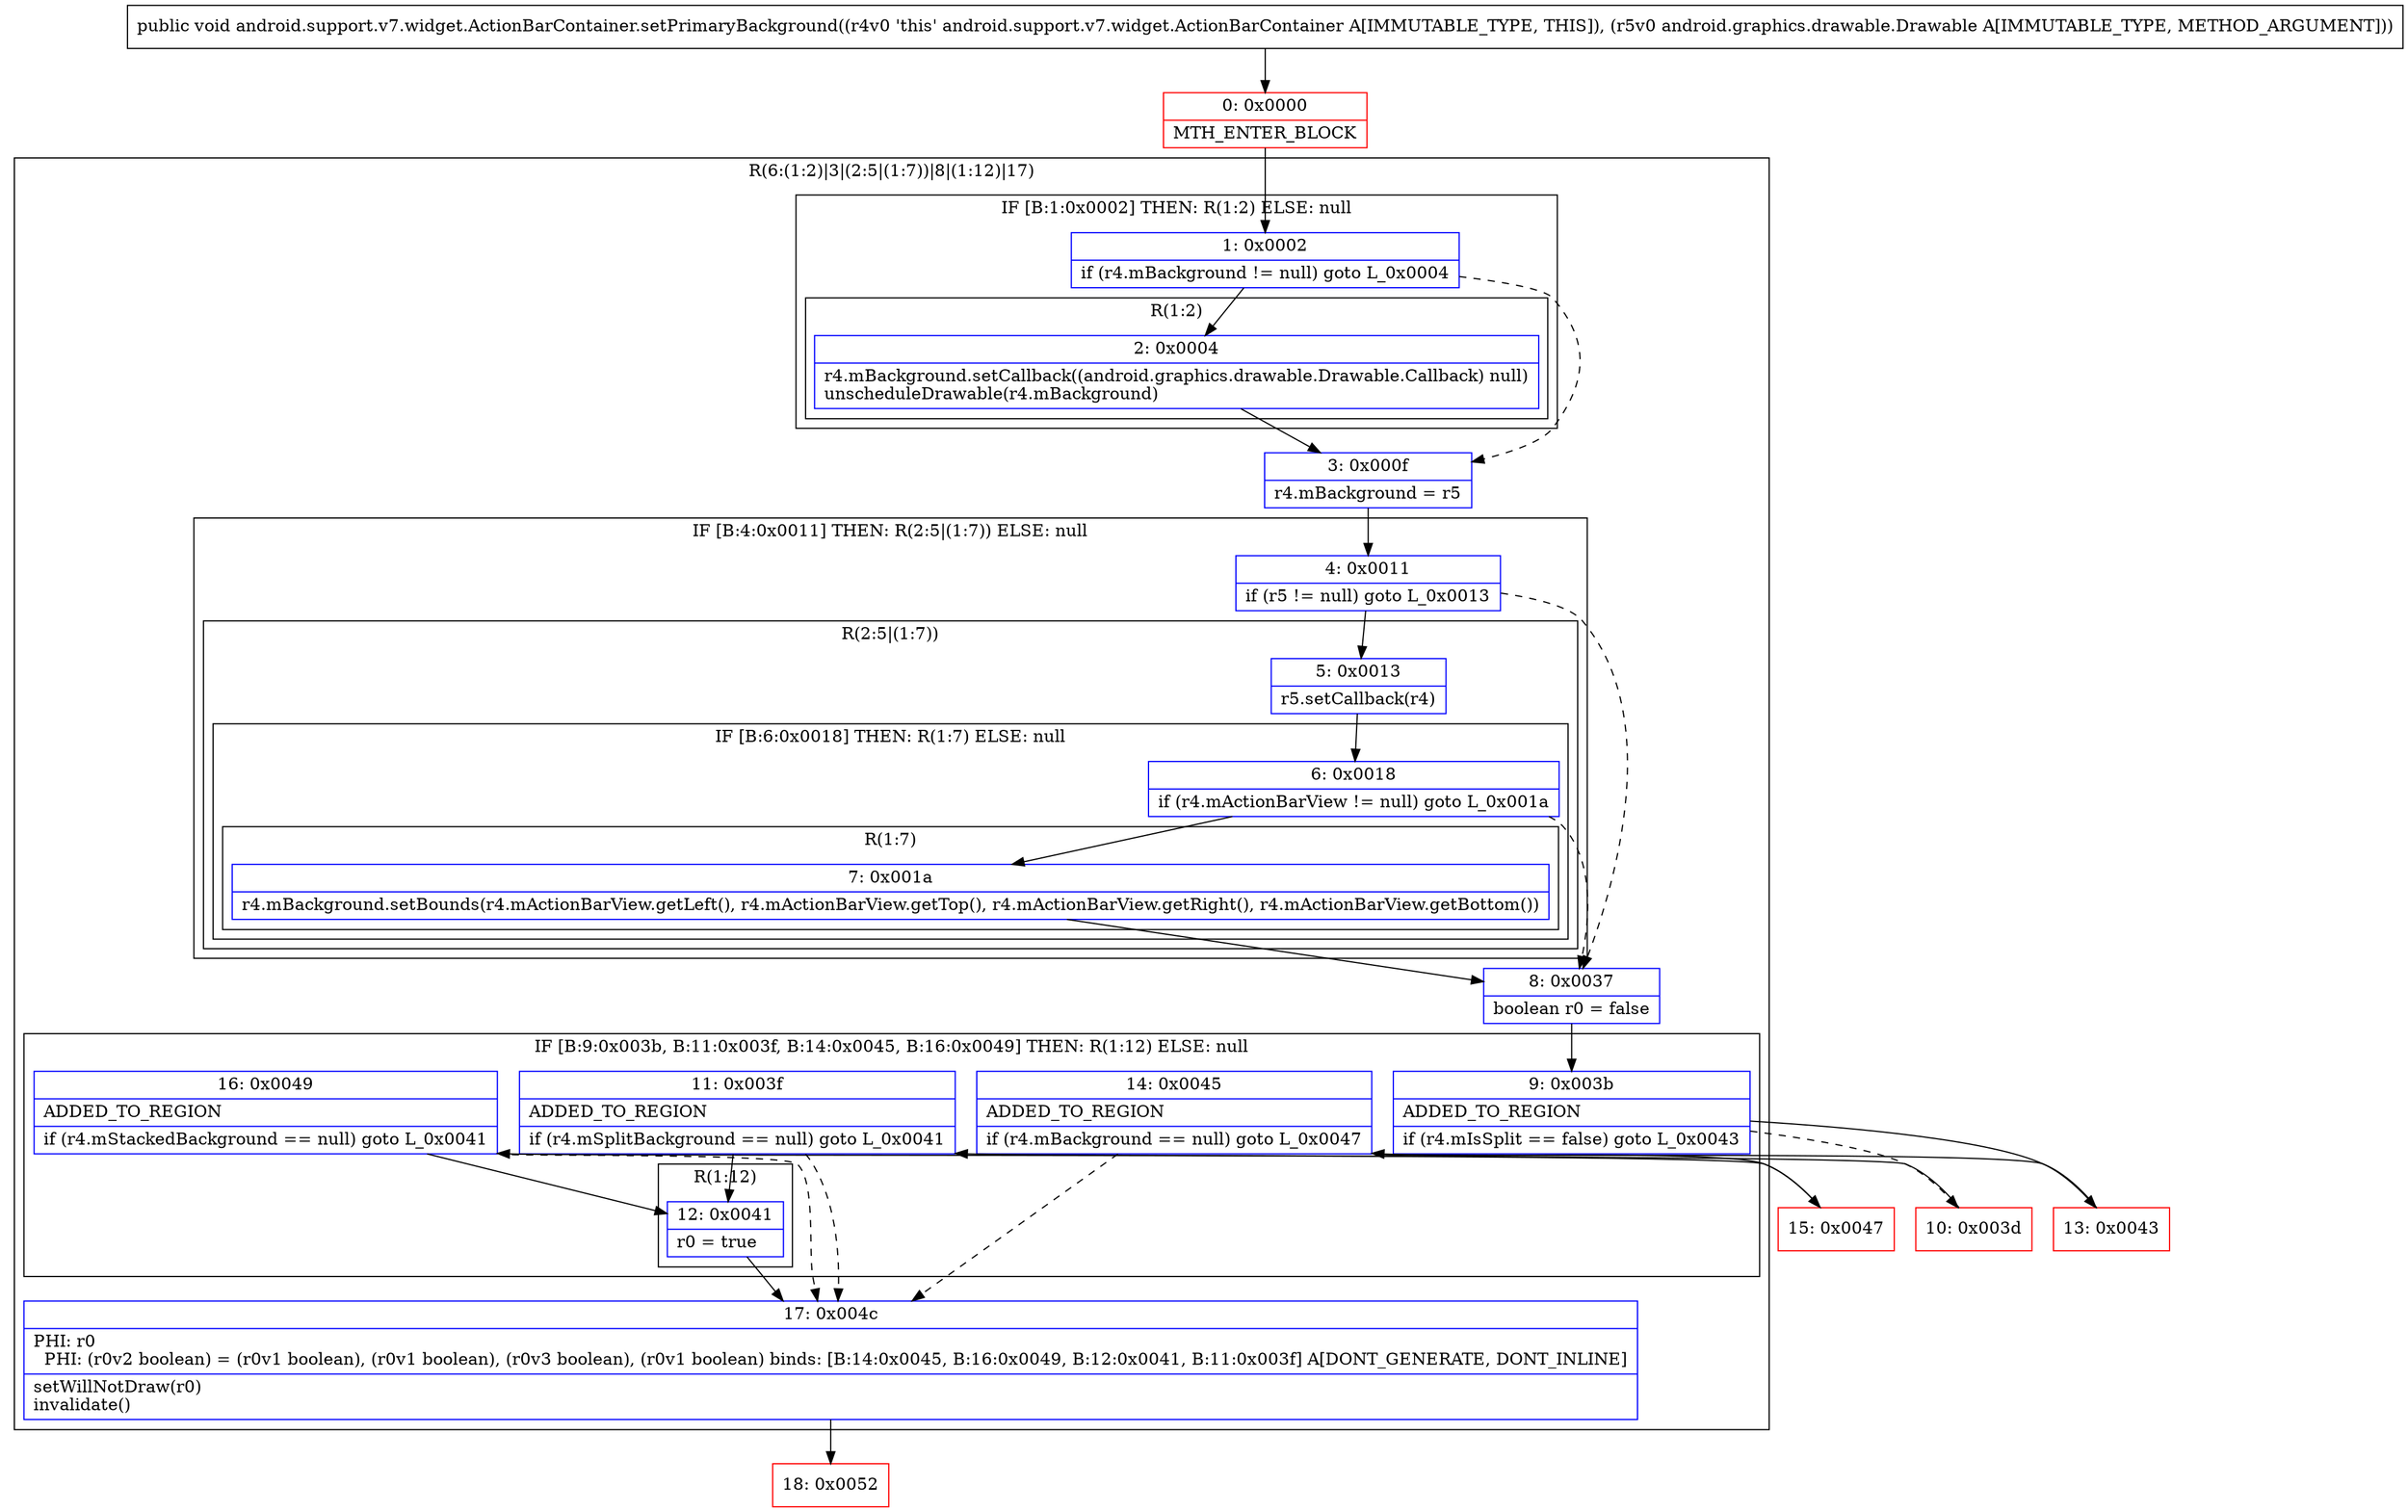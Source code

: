 digraph "CFG forandroid.support.v7.widget.ActionBarContainer.setPrimaryBackground(Landroid\/graphics\/drawable\/Drawable;)V" {
subgraph cluster_Region_265196010 {
label = "R(6:(1:2)|3|(2:5|(1:7))|8|(1:12)|17)";
node [shape=record,color=blue];
subgraph cluster_IfRegion_882589159 {
label = "IF [B:1:0x0002] THEN: R(1:2) ELSE: null";
node [shape=record,color=blue];
Node_1 [shape=record,label="{1\:\ 0x0002|if (r4.mBackground != null) goto L_0x0004\l}"];
subgraph cluster_Region_316993599 {
label = "R(1:2)";
node [shape=record,color=blue];
Node_2 [shape=record,label="{2\:\ 0x0004|r4.mBackground.setCallback((android.graphics.drawable.Drawable.Callback) null)\lunscheduleDrawable(r4.mBackground)\l}"];
}
}
Node_3 [shape=record,label="{3\:\ 0x000f|r4.mBackground = r5\l}"];
subgraph cluster_IfRegion_163163829 {
label = "IF [B:4:0x0011] THEN: R(2:5|(1:7)) ELSE: null";
node [shape=record,color=blue];
Node_4 [shape=record,label="{4\:\ 0x0011|if (r5 != null) goto L_0x0013\l}"];
subgraph cluster_Region_1285504353 {
label = "R(2:5|(1:7))";
node [shape=record,color=blue];
Node_5 [shape=record,label="{5\:\ 0x0013|r5.setCallback(r4)\l}"];
subgraph cluster_IfRegion_554059024 {
label = "IF [B:6:0x0018] THEN: R(1:7) ELSE: null";
node [shape=record,color=blue];
Node_6 [shape=record,label="{6\:\ 0x0018|if (r4.mActionBarView != null) goto L_0x001a\l}"];
subgraph cluster_Region_349584391 {
label = "R(1:7)";
node [shape=record,color=blue];
Node_7 [shape=record,label="{7\:\ 0x001a|r4.mBackground.setBounds(r4.mActionBarView.getLeft(), r4.mActionBarView.getTop(), r4.mActionBarView.getRight(), r4.mActionBarView.getBottom())\l}"];
}
}
}
}
Node_8 [shape=record,label="{8\:\ 0x0037|boolean r0 = false\l}"];
subgraph cluster_IfRegion_1348400174 {
label = "IF [B:9:0x003b, B:11:0x003f, B:14:0x0045, B:16:0x0049] THEN: R(1:12) ELSE: null";
node [shape=record,color=blue];
Node_9 [shape=record,label="{9\:\ 0x003b|ADDED_TO_REGION\l|if (r4.mIsSplit == false) goto L_0x0043\l}"];
Node_11 [shape=record,label="{11\:\ 0x003f|ADDED_TO_REGION\l|if (r4.mSplitBackground == null) goto L_0x0041\l}"];
Node_14 [shape=record,label="{14\:\ 0x0045|ADDED_TO_REGION\l|if (r4.mBackground == null) goto L_0x0047\l}"];
Node_16 [shape=record,label="{16\:\ 0x0049|ADDED_TO_REGION\l|if (r4.mStackedBackground == null) goto L_0x0041\l}"];
subgraph cluster_Region_709870919 {
label = "R(1:12)";
node [shape=record,color=blue];
Node_12 [shape=record,label="{12\:\ 0x0041|r0 = true\l}"];
}
}
Node_17 [shape=record,label="{17\:\ 0x004c|PHI: r0 \l  PHI: (r0v2 boolean) = (r0v1 boolean), (r0v1 boolean), (r0v3 boolean), (r0v1 boolean) binds: [B:14:0x0045, B:16:0x0049, B:12:0x0041, B:11:0x003f] A[DONT_GENERATE, DONT_INLINE]\l|setWillNotDraw(r0)\linvalidate()\l}"];
}
Node_0 [shape=record,color=red,label="{0\:\ 0x0000|MTH_ENTER_BLOCK\l}"];
Node_10 [shape=record,color=red,label="{10\:\ 0x003d}"];
Node_13 [shape=record,color=red,label="{13\:\ 0x0043}"];
Node_15 [shape=record,color=red,label="{15\:\ 0x0047}"];
Node_18 [shape=record,color=red,label="{18\:\ 0x0052}"];
MethodNode[shape=record,label="{public void android.support.v7.widget.ActionBarContainer.setPrimaryBackground((r4v0 'this' android.support.v7.widget.ActionBarContainer A[IMMUTABLE_TYPE, THIS]), (r5v0 android.graphics.drawable.Drawable A[IMMUTABLE_TYPE, METHOD_ARGUMENT])) }"];
MethodNode -> Node_0;
Node_1 -> Node_2;
Node_1 -> Node_3[style=dashed];
Node_2 -> Node_3;
Node_3 -> Node_4;
Node_4 -> Node_5;
Node_4 -> Node_8[style=dashed];
Node_5 -> Node_6;
Node_6 -> Node_7;
Node_6 -> Node_8[style=dashed];
Node_7 -> Node_8;
Node_8 -> Node_9;
Node_9 -> Node_10[style=dashed];
Node_9 -> Node_13;
Node_11 -> Node_12;
Node_11 -> Node_17[style=dashed];
Node_14 -> Node_15;
Node_14 -> Node_17[style=dashed];
Node_16 -> Node_17[style=dashed];
Node_16 -> Node_12;
Node_12 -> Node_17;
Node_17 -> Node_18;
Node_0 -> Node_1;
Node_10 -> Node_11;
Node_13 -> Node_14;
Node_15 -> Node_16;
}

